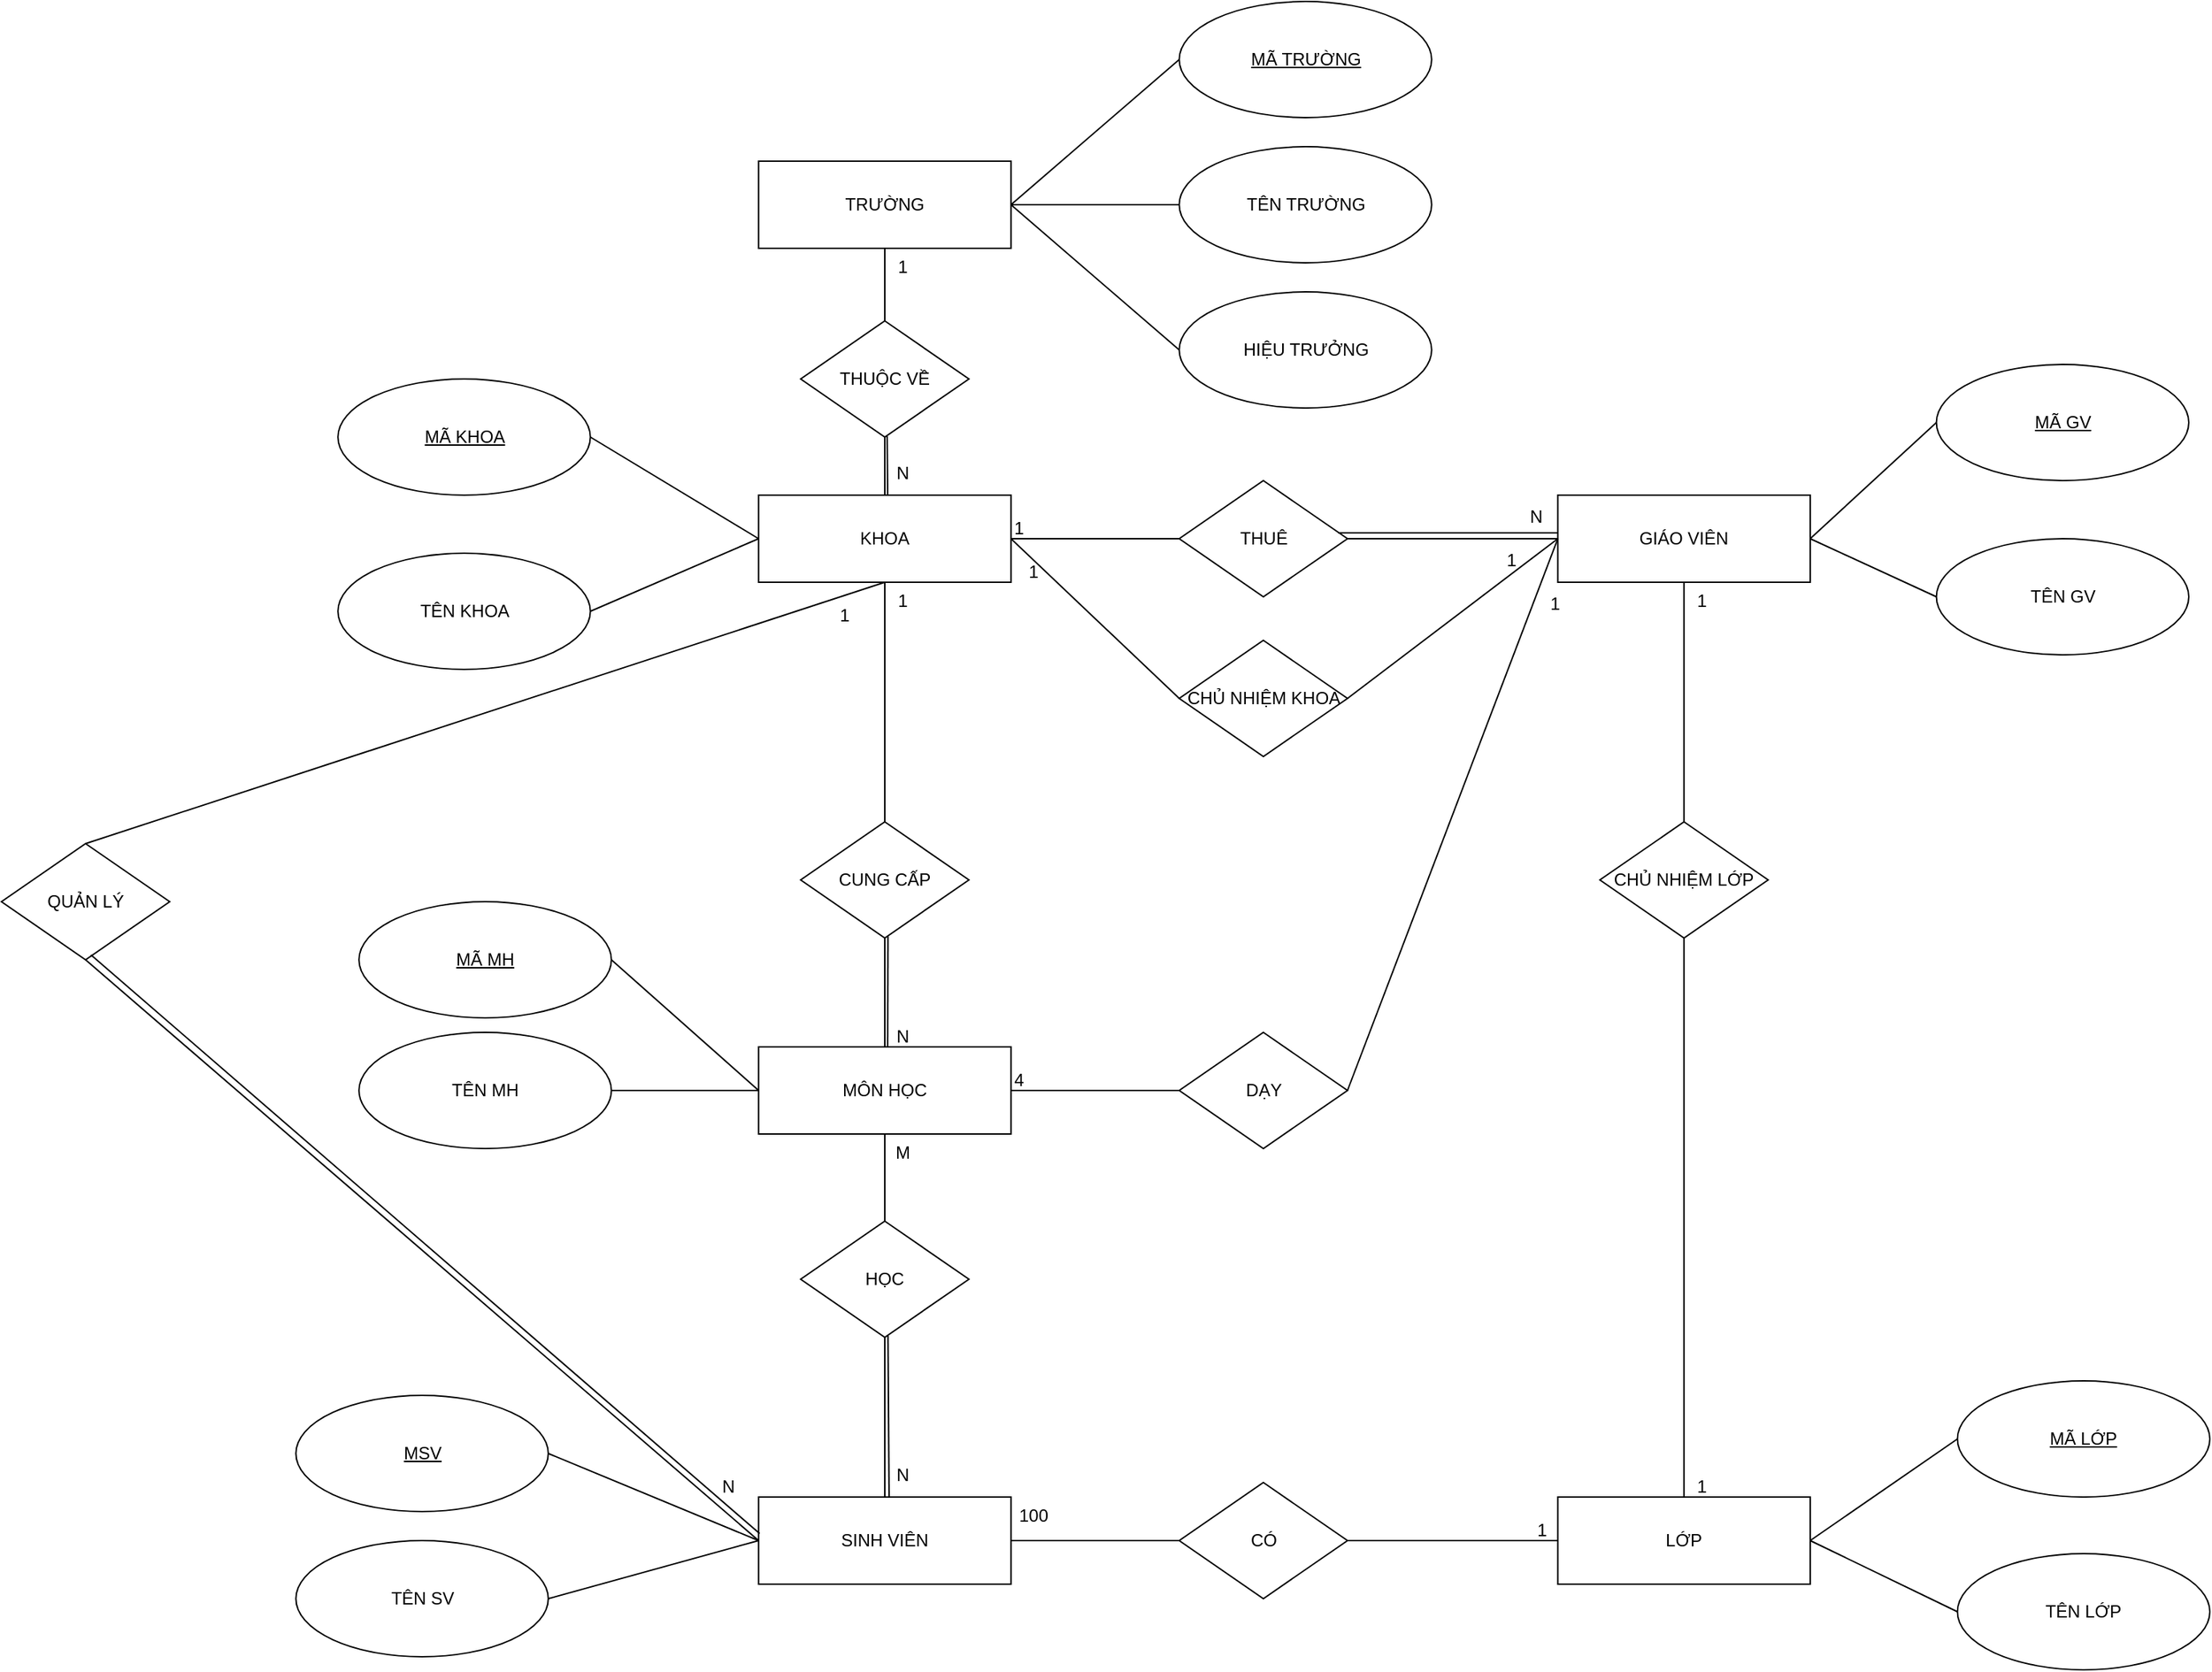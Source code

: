 <mxfile version="21.8.2" type="device">
  <diagram name="Page-1" id="8gxXetZOgu5nL31Qtz_t">
    <mxGraphModel dx="3407" dy="1162" grid="1" gridSize="10" guides="1" tooltips="1" connect="1" arrows="1" fold="1" page="1" pageScale="1" pageWidth="827" pageHeight="1169" math="0" shadow="0">
      <root>
        <mxCell id="0" />
        <mxCell id="1" parent="0" />
        <mxCell id="M1WHz1mQ-P7SR8G3ef1P-63" value="" style="group" vertex="1" connectable="0" parent="1">
          <mxGeometry x="-760" width="1520" height="1149" as="geometry" />
        </mxCell>
        <mxCell id="M1WHz1mQ-P7SR8G3ef1P-1" value="TRƯỜNG" style="rounded=0;whiteSpace=wrap;html=1;" vertex="1" parent="M1WHz1mQ-P7SR8G3ef1P-63">
          <mxGeometry x="521.143" y="110" width="173.714" height="60" as="geometry" />
        </mxCell>
        <mxCell id="M1WHz1mQ-P7SR8G3ef1P-3" value="TÊN TRƯỜNG" style="ellipse;whiteSpace=wrap;html=1;" vertex="1" parent="M1WHz1mQ-P7SR8G3ef1P-63">
          <mxGeometry x="810.667" y="100" width="173.714" height="80" as="geometry" />
        </mxCell>
        <mxCell id="M1WHz1mQ-P7SR8G3ef1P-4" value="MÃ TRƯỜNG" style="ellipse;whiteSpace=wrap;html=1;align=center;fontStyle=4;" vertex="1" parent="M1WHz1mQ-P7SR8G3ef1P-63">
          <mxGeometry x="810.667" width="173.714" height="80" as="geometry" />
        </mxCell>
        <mxCell id="M1WHz1mQ-P7SR8G3ef1P-5" value="" style="endArrow=none;html=1;rounded=0;entryX=0;entryY=0.5;entryDx=0;entryDy=0;exitX=1;exitY=0.5;exitDx=0;exitDy=0;" edge="1" parent="M1WHz1mQ-P7SR8G3ef1P-63" source="M1WHz1mQ-P7SR8G3ef1P-1" target="M1WHz1mQ-P7SR8G3ef1P-4">
          <mxGeometry width="50" height="50" relative="1" as="geometry">
            <mxPoint x="709.333" y="190" as="sourcePoint" />
            <mxPoint x="781.714" y="140" as="targetPoint" />
            <Array as="points" />
          </mxGeometry>
        </mxCell>
        <mxCell id="M1WHz1mQ-P7SR8G3ef1P-6" value="" style="endArrow=none;html=1;rounded=0;entryX=0;entryY=0.5;entryDx=0;entryDy=0;exitX=1;exitY=0.5;exitDx=0;exitDy=0;" edge="1" parent="M1WHz1mQ-P7SR8G3ef1P-63" source="M1WHz1mQ-P7SR8G3ef1P-1" target="M1WHz1mQ-P7SR8G3ef1P-3">
          <mxGeometry width="50" height="50" relative="1" as="geometry">
            <mxPoint x="723.81" y="190" as="sourcePoint" />
            <mxPoint x="796.19" y="140" as="targetPoint" />
          </mxGeometry>
        </mxCell>
        <mxCell id="M1WHz1mQ-P7SR8G3ef1P-7" value="HIỆU TRƯỞNG" style="ellipse;whiteSpace=wrap;html=1;" vertex="1" parent="M1WHz1mQ-P7SR8G3ef1P-63">
          <mxGeometry x="810.667" y="200" width="173.714" height="80" as="geometry" />
        </mxCell>
        <mxCell id="M1WHz1mQ-P7SR8G3ef1P-8" value="" style="endArrow=none;html=1;rounded=0;entryX=0;entryY=0.5;entryDx=0;entryDy=0;exitX=1;exitY=0.5;exitDx=0;exitDy=0;" edge="1" parent="M1WHz1mQ-P7SR8G3ef1P-63" source="M1WHz1mQ-P7SR8G3ef1P-1" target="M1WHz1mQ-P7SR8G3ef1P-7">
          <mxGeometry width="50" height="50" relative="1" as="geometry">
            <mxPoint x="680.381" y="240" as="sourcePoint" />
            <mxPoint x="752.762" y="190" as="targetPoint" />
          </mxGeometry>
        </mxCell>
        <mxCell id="M1WHz1mQ-P7SR8G3ef1P-9" value="KHOA" style="rounded=0;whiteSpace=wrap;html=1;" vertex="1" parent="M1WHz1mQ-P7SR8G3ef1P-63">
          <mxGeometry x="521.143" y="340" width="173.714" height="60" as="geometry" />
        </mxCell>
        <mxCell id="M1WHz1mQ-P7SR8G3ef1P-11" value="TÊN KHOA" style="ellipse;whiteSpace=wrap;html=1;" vertex="1" parent="M1WHz1mQ-P7SR8G3ef1P-63">
          <mxGeometry x="231.619" y="380" width="173.714" height="80" as="geometry" />
        </mxCell>
        <mxCell id="M1WHz1mQ-P7SR8G3ef1P-12" value="MÃ KHOA" style="ellipse;whiteSpace=wrap;html=1;align=center;fontStyle=4;" vertex="1" parent="M1WHz1mQ-P7SR8G3ef1P-63">
          <mxGeometry x="231.619" y="260" width="173.714" height="80" as="geometry" />
        </mxCell>
        <mxCell id="M1WHz1mQ-P7SR8G3ef1P-13" value="" style="endArrow=none;html=1;rounded=0;exitX=1;exitY=0.5;exitDx=0;exitDy=0;entryX=0;entryY=0.5;entryDx=0;entryDy=0;" edge="1" parent="M1WHz1mQ-P7SR8G3ef1P-63" source="M1WHz1mQ-P7SR8G3ef1P-12" target="M1WHz1mQ-P7SR8G3ef1P-9">
          <mxGeometry width="50" height="50" relative="1" as="geometry">
            <mxPoint x="434.286" y="290" as="sourcePoint" />
            <mxPoint x="506.667" y="240" as="targetPoint" />
          </mxGeometry>
        </mxCell>
        <mxCell id="M1WHz1mQ-P7SR8G3ef1P-14" value="" style="endArrow=none;html=1;rounded=0;exitX=1;exitY=0.5;exitDx=0;exitDy=0;entryX=0;entryY=0.5;entryDx=0;entryDy=0;" edge="1" parent="M1WHz1mQ-P7SR8G3ef1P-63" source="M1WHz1mQ-P7SR8G3ef1P-11" target="M1WHz1mQ-P7SR8G3ef1P-9">
          <mxGeometry width="50" height="50" relative="1" as="geometry">
            <mxPoint x="434.286" y="420" as="sourcePoint" />
            <mxPoint x="506.667" y="370" as="targetPoint" />
          </mxGeometry>
        </mxCell>
        <mxCell id="M1WHz1mQ-P7SR8G3ef1P-20" value="GIÁO VIÊN" style="rounded=0;whiteSpace=wrap;html=1;" vertex="1" parent="M1WHz1mQ-P7SR8G3ef1P-63">
          <mxGeometry x="1071.238" y="340" width="173.714" height="60" as="geometry" />
        </mxCell>
        <mxCell id="M1WHz1mQ-P7SR8G3ef1P-21" value="MÃ GV" style="ellipse;whiteSpace=wrap;html=1;align=center;fontStyle=4;" vertex="1" parent="M1WHz1mQ-P7SR8G3ef1P-63">
          <mxGeometry x="1331.81" y="250" width="173.714" height="80" as="geometry" />
        </mxCell>
        <mxCell id="M1WHz1mQ-P7SR8G3ef1P-22" value="TÊN GV" style="ellipse;whiteSpace=wrap;html=1;" vertex="1" parent="M1WHz1mQ-P7SR8G3ef1P-63">
          <mxGeometry x="1331.81" y="370" width="173.714" height="80" as="geometry" />
        </mxCell>
        <mxCell id="M1WHz1mQ-P7SR8G3ef1P-23" value="" style="endArrow=none;html=1;rounded=0;entryX=0;entryY=0.5;entryDx=0;entryDy=0;exitX=1;exitY=0.5;exitDx=0;exitDy=0;" edge="1" parent="M1WHz1mQ-P7SR8G3ef1P-63" source="M1WHz1mQ-P7SR8G3ef1P-20" target="M1WHz1mQ-P7SR8G3ef1P-21">
          <mxGeometry width="50" height="50" relative="1" as="geometry">
            <mxPoint x="1187.048" y="380" as="sourcePoint" />
            <mxPoint x="1259.429" y="330" as="targetPoint" />
          </mxGeometry>
        </mxCell>
        <mxCell id="M1WHz1mQ-P7SR8G3ef1P-24" value="" style="endArrow=none;html=1;rounded=0;entryX=1;entryY=0.5;entryDx=0;entryDy=0;exitX=0;exitY=0.5;exitDx=0;exitDy=0;" edge="1" parent="M1WHz1mQ-P7SR8G3ef1P-63" source="M1WHz1mQ-P7SR8G3ef1P-22" target="M1WHz1mQ-P7SR8G3ef1P-20">
          <mxGeometry width="50" height="50" relative="1" as="geometry">
            <mxPoint x="1216" y="400" as="sourcePoint" />
            <mxPoint x="1288.381" y="350" as="targetPoint" />
          </mxGeometry>
        </mxCell>
        <mxCell id="M1WHz1mQ-P7SR8G3ef1P-25" value="THUÊ" style="rhombus;whiteSpace=wrap;html=1;" vertex="1" parent="M1WHz1mQ-P7SR8G3ef1P-63">
          <mxGeometry x="810.667" y="330" width="115.81" height="80" as="geometry" />
        </mxCell>
        <mxCell id="M1WHz1mQ-P7SR8G3ef1P-26" value="" style="endArrow=none;html=1;rounded=0;entryX=0;entryY=0.5;entryDx=0;entryDy=0;exitX=1;exitY=0.5;exitDx=0;exitDy=0;" edge="1" parent="M1WHz1mQ-P7SR8G3ef1P-63" source="M1WHz1mQ-P7SR8G3ef1P-9" target="M1WHz1mQ-P7SR8G3ef1P-25">
          <mxGeometry width="50" height="50" relative="1" as="geometry">
            <mxPoint x="723.81" y="440" as="sourcePoint" />
            <mxPoint x="796.19" y="390" as="targetPoint" />
          </mxGeometry>
        </mxCell>
        <mxCell id="M1WHz1mQ-P7SR8G3ef1P-27" value="" style="endArrow=none;html=1;rounded=0;entryX=0;entryY=0.5;entryDx=0;entryDy=0;exitX=1;exitY=0.5;exitDx=0;exitDy=0;" edge="1" parent="M1WHz1mQ-P7SR8G3ef1P-63" source="M1WHz1mQ-P7SR8G3ef1P-25" target="M1WHz1mQ-P7SR8G3ef1P-20">
          <mxGeometry width="50" height="50" relative="1" as="geometry">
            <mxPoint x="912.0" y="440" as="sourcePoint" />
            <mxPoint x="984.381" y="390" as="targetPoint" />
          </mxGeometry>
        </mxCell>
        <mxCell id="M1WHz1mQ-P7SR8G3ef1P-28" value="THUỘC VỀ" style="rhombus;whiteSpace=wrap;html=1;" vertex="1" parent="M1WHz1mQ-P7SR8G3ef1P-63">
          <mxGeometry x="550.095" y="220" width="115.81" height="80" as="geometry" />
        </mxCell>
        <mxCell id="M1WHz1mQ-P7SR8G3ef1P-29" value="" style="endArrow=none;html=1;rounded=0;entryX=0.5;entryY=1;entryDx=0;entryDy=0;exitX=0.5;exitY=0;exitDx=0;exitDy=0;" edge="1" parent="M1WHz1mQ-P7SR8G3ef1P-63" source="M1WHz1mQ-P7SR8G3ef1P-28" target="M1WHz1mQ-P7SR8G3ef1P-1">
          <mxGeometry width="50" height="50" relative="1" as="geometry">
            <mxPoint x="535.619" y="230" as="sourcePoint" />
            <mxPoint x="608" y="180" as="targetPoint" />
          </mxGeometry>
        </mxCell>
        <mxCell id="M1WHz1mQ-P7SR8G3ef1P-30" value="" style="endArrow=none;html=1;rounded=0;exitX=0.5;exitY=0;exitDx=0;exitDy=0;entryX=0.5;entryY=1;entryDx=0;entryDy=0;" edge="1" parent="M1WHz1mQ-P7SR8G3ef1P-63" source="M1WHz1mQ-P7SR8G3ef1P-9" target="M1WHz1mQ-P7SR8G3ef1P-28">
          <mxGeometry width="50" height="50" relative="1" as="geometry">
            <mxPoint x="564.571" y="340" as="sourcePoint" />
            <mxPoint x="636.952" y="290" as="targetPoint" />
          </mxGeometry>
        </mxCell>
        <mxCell id="M1WHz1mQ-P7SR8G3ef1P-31" value="" style="group" vertex="1" connectable="0" parent="M1WHz1mQ-P7SR8G3ef1P-63">
          <mxGeometry x="231.619" y="640" width="463.238" height="280" as="geometry" />
        </mxCell>
        <mxCell id="M1WHz1mQ-P7SR8G3ef1P-15" value="MÔN HỌC" style="rounded=0;whiteSpace=wrap;html=1;" vertex="1" parent="M1WHz1mQ-P7SR8G3ef1P-31">
          <mxGeometry x="289.524" y="80" width="173.714" height="60" as="geometry" />
        </mxCell>
        <mxCell id="M1WHz1mQ-P7SR8G3ef1P-16" value="TÊN MH" style="ellipse;whiteSpace=wrap;html=1;" vertex="1" parent="M1WHz1mQ-P7SR8G3ef1P-31">
          <mxGeometry x="14.476" y="70" width="173.714" height="80" as="geometry" />
        </mxCell>
        <mxCell id="M1WHz1mQ-P7SR8G3ef1P-19" value="" style="endArrow=none;html=1;rounded=0;entryX=0;entryY=0.5;entryDx=0;entryDy=0;exitX=1;exitY=0.5;exitDx=0;exitDy=0;" edge="1" parent="M1WHz1mQ-P7SR8G3ef1P-31" source="M1WHz1mQ-P7SR8G3ef1P-16" target="M1WHz1mQ-P7SR8G3ef1P-15">
          <mxGeometry width="50" height="50" relative="1" as="geometry">
            <mxPoint x="202.667" y="300" as="sourcePoint" />
            <mxPoint x="275.048" y="250" as="targetPoint" />
          </mxGeometry>
        </mxCell>
        <mxCell id="M1WHz1mQ-P7SR8G3ef1P-46" value="HỌC" style="rhombus;whiteSpace=wrap;html=1;" vertex="1" parent="M1WHz1mQ-P7SR8G3ef1P-31">
          <mxGeometry x="318.476" y="200" width="115.81" height="80" as="geometry" />
        </mxCell>
        <mxCell id="M1WHz1mQ-P7SR8G3ef1P-47" value="" style="endArrow=none;html=1;rounded=0;entryX=0.5;entryY=1;entryDx=0;entryDy=0;exitX=0.5;exitY=0;exitDx=0;exitDy=0;" edge="1" parent="M1WHz1mQ-P7SR8G3ef1P-31" source="M1WHz1mQ-P7SR8G3ef1P-46" target="M1WHz1mQ-P7SR8G3ef1P-15">
          <mxGeometry width="50" height="50" relative="1" as="geometry">
            <mxPoint x="304" y="210" as="sourcePoint" />
            <mxPoint x="376.381" y="160" as="targetPoint" />
          </mxGeometry>
        </mxCell>
        <mxCell id="M1WHz1mQ-P7SR8G3ef1P-68" value="" style="endArrow=none;html=1;rounded=0;entryX=0.519;entryY=0.986;entryDx=0;entryDy=0;entryPerimeter=0;" edge="1" parent="M1WHz1mQ-P7SR8G3ef1P-31" target="M1WHz1mQ-P7SR8G3ef1P-35">
          <mxGeometry width="50" height="50" relative="1" as="geometry">
            <mxPoint x="378.381" y="80" as="sourcePoint" />
            <mxPoint x="428.381" y="10" as="targetPoint" />
          </mxGeometry>
        </mxCell>
        <mxCell id="M1WHz1mQ-P7SR8G3ef1P-32" value="CHỦ NHIỆM KHOA" style="rhombus;whiteSpace=wrap;html=1;" vertex="1" parent="M1WHz1mQ-P7SR8G3ef1P-63">
          <mxGeometry x="810.667" y="440" width="115.81" height="80" as="geometry" />
        </mxCell>
        <mxCell id="M1WHz1mQ-P7SR8G3ef1P-33" value="" style="endArrow=none;html=1;rounded=0;exitX=1;exitY=0.5;exitDx=0;exitDy=0;entryX=0;entryY=0.5;entryDx=0;entryDy=0;" edge="1" parent="M1WHz1mQ-P7SR8G3ef1P-63" source="M1WHz1mQ-P7SR8G3ef1P-9" target="M1WHz1mQ-P7SR8G3ef1P-32">
          <mxGeometry width="50" height="50" relative="1" as="geometry">
            <mxPoint x="709.333" y="470" as="sourcePoint" />
            <mxPoint x="781.714" y="420" as="targetPoint" />
          </mxGeometry>
        </mxCell>
        <mxCell id="M1WHz1mQ-P7SR8G3ef1P-34" value="" style="endArrow=none;html=1;rounded=0;entryX=0;entryY=0.5;entryDx=0;entryDy=0;exitX=1;exitY=0.5;exitDx=0;exitDy=0;" edge="1" parent="M1WHz1mQ-P7SR8G3ef1P-63" source="M1WHz1mQ-P7SR8G3ef1P-32" target="M1WHz1mQ-P7SR8G3ef1P-20">
          <mxGeometry width="50" height="50" relative="1" as="geometry">
            <mxPoint x="926.476" y="440" as="sourcePoint" />
            <mxPoint x="998.857" y="390" as="targetPoint" />
          </mxGeometry>
        </mxCell>
        <mxCell id="M1WHz1mQ-P7SR8G3ef1P-35" value="CUNG CẤP" style="rhombus;whiteSpace=wrap;html=1;" vertex="1" parent="M1WHz1mQ-P7SR8G3ef1P-63">
          <mxGeometry x="550.095" y="565" width="115.81" height="80" as="geometry" />
        </mxCell>
        <mxCell id="M1WHz1mQ-P7SR8G3ef1P-36" value="" style="endArrow=none;html=1;rounded=0;entryX=0.5;entryY=1;entryDx=0;entryDy=0;exitX=0.5;exitY=0;exitDx=0;exitDy=0;" edge="1" parent="M1WHz1mQ-P7SR8G3ef1P-63" source="M1WHz1mQ-P7SR8G3ef1P-35" target="M1WHz1mQ-P7SR8G3ef1P-9">
          <mxGeometry width="50" height="50" relative="1" as="geometry">
            <mxPoint x="521.143" y="490" as="sourcePoint" />
            <mxPoint x="593.524" y="440" as="targetPoint" />
          </mxGeometry>
        </mxCell>
        <mxCell id="M1WHz1mQ-P7SR8G3ef1P-37" value="" style="endArrow=none;html=1;rounded=0;entryX=0.5;entryY=1;entryDx=0;entryDy=0;exitX=0.5;exitY=0;exitDx=0;exitDy=0;" edge="1" parent="M1WHz1mQ-P7SR8G3ef1P-63" source="M1WHz1mQ-P7SR8G3ef1P-15" target="M1WHz1mQ-P7SR8G3ef1P-35">
          <mxGeometry width="50" height="50" relative="1" as="geometry">
            <mxPoint x="521.143" y="680" as="sourcePoint" />
            <mxPoint x="593.524" y="630" as="targetPoint" />
          </mxGeometry>
        </mxCell>
        <mxCell id="M1WHz1mQ-P7SR8G3ef1P-38" value="QUẢN LÝ" style="rhombus;whiteSpace=wrap;html=1;" vertex="1" parent="M1WHz1mQ-P7SR8G3ef1P-63">
          <mxGeometry y="580" width="115.81" height="80" as="geometry" />
        </mxCell>
        <mxCell id="M1WHz1mQ-P7SR8G3ef1P-39" value="" style="endArrow=none;html=1;rounded=0;exitX=0.5;exitY=0;exitDx=0;exitDy=0;entryX=0.5;entryY=1;entryDx=0;entryDy=0;" edge="1" parent="M1WHz1mQ-P7SR8G3ef1P-63" source="M1WHz1mQ-P7SR8G3ef1P-38" target="M1WHz1mQ-P7SR8G3ef1P-9">
          <mxGeometry width="50" height="50" relative="1" as="geometry">
            <mxPoint x="173.714" y="570" as="sourcePoint" />
            <mxPoint x="246.095" y="520" as="targetPoint" />
          </mxGeometry>
        </mxCell>
        <mxCell id="M1WHz1mQ-P7SR8G3ef1P-40" value="" style="endArrow=none;html=1;rounded=0;entryX=0.5;entryY=1;entryDx=0;entryDy=0;exitX=0;exitY=0.5;exitDx=0;exitDy=0;" edge="1" parent="M1WHz1mQ-P7SR8G3ef1P-63" source="M1WHz1mQ-P7SR8G3ef1P-41" target="M1WHz1mQ-P7SR8G3ef1P-38">
          <mxGeometry width="50" height="50" relative="1" as="geometry">
            <mxPoint x="57.905" y="770" as="sourcePoint" />
            <mxPoint x="130.286" y="720" as="targetPoint" />
          </mxGeometry>
        </mxCell>
        <mxCell id="M1WHz1mQ-P7SR8G3ef1P-41" value="SINH VIÊN" style="rounded=0;whiteSpace=wrap;html=1;" vertex="1" parent="M1WHz1mQ-P7SR8G3ef1P-63">
          <mxGeometry x="521.143" y="1030" width="173.714" height="60" as="geometry" />
        </mxCell>
        <mxCell id="M1WHz1mQ-P7SR8G3ef1P-42" value="TÊN SV" style="ellipse;whiteSpace=wrap;html=1;" vertex="1" parent="M1WHz1mQ-P7SR8G3ef1P-63">
          <mxGeometry x="202.667" y="1060" width="173.714" height="80" as="geometry" />
        </mxCell>
        <mxCell id="M1WHz1mQ-P7SR8G3ef1P-43" value="MSV" style="ellipse;whiteSpace=wrap;html=1;align=center;fontStyle=4;" vertex="1" parent="M1WHz1mQ-P7SR8G3ef1P-63">
          <mxGeometry x="202.667" y="960" width="173.714" height="80" as="geometry" />
        </mxCell>
        <mxCell id="M1WHz1mQ-P7SR8G3ef1P-44" value="" style="endArrow=none;html=1;rounded=0;exitX=1;exitY=0.5;exitDx=0;exitDy=0;entryX=0;entryY=0.5;entryDx=0;entryDy=0;" edge="1" parent="M1WHz1mQ-P7SR8G3ef1P-63" source="M1WHz1mQ-P7SR8G3ef1P-43" target="M1WHz1mQ-P7SR8G3ef1P-41">
          <mxGeometry width="50" height="50" relative="1" as="geometry">
            <mxPoint x="405.333" y="1040" as="sourcePoint" />
            <mxPoint x="477.714" y="990" as="targetPoint" />
          </mxGeometry>
        </mxCell>
        <mxCell id="M1WHz1mQ-P7SR8G3ef1P-45" value="" style="endArrow=none;html=1;rounded=0;entryX=0;entryY=0.5;entryDx=0;entryDy=0;exitX=1;exitY=0.5;exitDx=0;exitDy=0;" edge="1" parent="M1WHz1mQ-P7SR8G3ef1P-63" source="M1WHz1mQ-P7SR8G3ef1P-42" target="M1WHz1mQ-P7SR8G3ef1P-41">
          <mxGeometry width="50" height="50" relative="1" as="geometry">
            <mxPoint x="419.81" y="1130" as="sourcePoint" />
            <mxPoint x="492.19" y="1080" as="targetPoint" />
          </mxGeometry>
        </mxCell>
        <mxCell id="M1WHz1mQ-P7SR8G3ef1P-48" value="" style="endArrow=none;html=1;rounded=0;entryX=0.5;entryY=1;entryDx=0;entryDy=0;exitX=0.5;exitY=0;exitDx=0;exitDy=0;" edge="1" parent="M1WHz1mQ-P7SR8G3ef1P-63" source="M1WHz1mQ-P7SR8G3ef1P-41" target="M1WHz1mQ-P7SR8G3ef1P-46">
          <mxGeometry width="50" height="50" relative="1" as="geometry">
            <mxPoint x="492.19" y="1030" as="sourcePoint" />
            <mxPoint x="564.571" y="980" as="targetPoint" />
          </mxGeometry>
        </mxCell>
        <mxCell id="M1WHz1mQ-P7SR8G3ef1P-17" value="MÃ MH" style="ellipse;whiteSpace=wrap;html=1;align=center;fontStyle=4;" vertex="1" parent="M1WHz1mQ-P7SR8G3ef1P-63">
          <mxGeometry x="246.095" y="620" width="173.714" height="80" as="geometry" />
        </mxCell>
        <mxCell id="M1WHz1mQ-P7SR8G3ef1P-18" value="" style="endArrow=none;html=1;rounded=0;exitX=1;exitY=0.5;exitDx=0;exitDy=0;entryX=0;entryY=0.5;entryDx=0;entryDy=0;" edge="1" parent="M1WHz1mQ-P7SR8G3ef1P-63" source="M1WHz1mQ-P7SR8G3ef1P-17" target="M1WHz1mQ-P7SR8G3ef1P-15">
          <mxGeometry width="50" height="50" relative="1" as="geometry">
            <mxPoint x="463.238" y="750" as="sourcePoint" />
            <mxPoint x="535.619" y="700" as="targetPoint" />
          </mxGeometry>
        </mxCell>
        <mxCell id="M1WHz1mQ-P7SR8G3ef1P-49" value="DẠY" style="rhombus;whiteSpace=wrap;html=1;" vertex="1" parent="M1WHz1mQ-P7SR8G3ef1P-63">
          <mxGeometry x="810.667" y="710" width="115.81" height="80" as="geometry" />
        </mxCell>
        <mxCell id="M1WHz1mQ-P7SR8G3ef1P-50" value="" style="endArrow=none;html=1;rounded=0;entryX=0;entryY=0.5;entryDx=0;entryDy=0;exitX=1;exitY=0.5;exitDx=0;exitDy=0;" edge="1" parent="M1WHz1mQ-P7SR8G3ef1P-63" source="M1WHz1mQ-P7SR8G3ef1P-49" target="M1WHz1mQ-P7SR8G3ef1P-20">
          <mxGeometry width="50" height="50" relative="1" as="geometry">
            <mxPoint x="969.905" y="600" as="sourcePoint" />
            <mxPoint x="1042.286" y="550" as="targetPoint" />
          </mxGeometry>
        </mxCell>
        <mxCell id="M1WHz1mQ-P7SR8G3ef1P-51" value="" style="endArrow=none;html=1;rounded=0;entryX=0;entryY=0.5;entryDx=0;entryDy=0;exitX=1;exitY=0.5;exitDx=0;exitDy=0;" edge="1" parent="M1WHz1mQ-P7SR8G3ef1P-63" source="M1WHz1mQ-P7SR8G3ef1P-15" target="M1WHz1mQ-P7SR8G3ef1P-49">
          <mxGeometry width="50" height="50" relative="1" as="geometry">
            <mxPoint x="723.81" y="830" as="sourcePoint" />
            <mxPoint x="796.19" y="780" as="targetPoint" />
          </mxGeometry>
        </mxCell>
        <mxCell id="M1WHz1mQ-P7SR8G3ef1P-52" value="LỚP" style="rounded=0;whiteSpace=wrap;html=1;" vertex="1" parent="M1WHz1mQ-P7SR8G3ef1P-63">
          <mxGeometry x="1071.238" y="1030" width="173.714" height="60" as="geometry" />
        </mxCell>
        <mxCell id="M1WHz1mQ-P7SR8G3ef1P-53" value="MÃ LỚP" style="ellipse;whiteSpace=wrap;html=1;align=center;fontStyle=4;" vertex="1" parent="M1WHz1mQ-P7SR8G3ef1P-63">
          <mxGeometry x="1346.286" y="950" width="173.714" height="80" as="geometry" />
        </mxCell>
        <mxCell id="M1WHz1mQ-P7SR8G3ef1P-54" value="TÊN LỚP" style="ellipse;whiteSpace=wrap;html=1;" vertex="1" parent="M1WHz1mQ-P7SR8G3ef1P-63">
          <mxGeometry x="1346.286" y="1069" width="173.714" height="80" as="geometry" />
        </mxCell>
        <mxCell id="M1WHz1mQ-P7SR8G3ef1P-55" value="" style="endArrow=none;html=1;rounded=0;entryX=0;entryY=0.5;entryDx=0;entryDy=0;exitX=1;exitY=0.5;exitDx=0;exitDy=0;" edge="1" parent="M1WHz1mQ-P7SR8G3ef1P-63" source="M1WHz1mQ-P7SR8G3ef1P-52" target="M1WHz1mQ-P7SR8G3ef1P-53">
          <mxGeometry width="50" height="50" relative="1" as="geometry">
            <mxPoint x="1172.571" y="780" as="sourcePoint" />
            <mxPoint x="1244.952" y="730" as="targetPoint" />
          </mxGeometry>
        </mxCell>
        <mxCell id="M1WHz1mQ-P7SR8G3ef1P-56" value="" style="endArrow=none;html=1;rounded=0;entryX=0;entryY=0.5;entryDx=0;entryDy=0;exitX=1;exitY=0.5;exitDx=0;exitDy=0;" edge="1" parent="M1WHz1mQ-P7SR8G3ef1P-63" source="M1WHz1mQ-P7SR8G3ef1P-52" target="M1WHz1mQ-P7SR8G3ef1P-54">
          <mxGeometry width="50" height="50" relative="1" as="geometry">
            <mxPoint x="1158.095" y="960" as="sourcePoint" />
            <mxPoint x="1230.476" y="910" as="targetPoint" />
          </mxGeometry>
        </mxCell>
        <mxCell id="M1WHz1mQ-P7SR8G3ef1P-57" value="CHỦ NHIỆM LỚP" style="rhombus;whiteSpace=wrap;html=1;" vertex="1" parent="M1WHz1mQ-P7SR8G3ef1P-63">
          <mxGeometry x="1100.19" y="565" width="115.81" height="80" as="geometry" />
        </mxCell>
        <mxCell id="M1WHz1mQ-P7SR8G3ef1P-58" value="" style="endArrow=none;html=1;rounded=0;entryX=0.5;entryY=1;entryDx=0;entryDy=0;exitX=0.5;exitY=0;exitDx=0;exitDy=0;" edge="1" parent="M1WHz1mQ-P7SR8G3ef1P-63" source="M1WHz1mQ-P7SR8G3ef1P-57" target="M1WHz1mQ-P7SR8G3ef1P-20">
          <mxGeometry width="50" height="50" relative="1" as="geometry">
            <mxPoint x="1114.667" y="530" as="sourcePoint" />
            <mxPoint x="1187.048" y="480" as="targetPoint" />
          </mxGeometry>
        </mxCell>
        <mxCell id="M1WHz1mQ-P7SR8G3ef1P-59" value="" style="endArrow=none;html=1;rounded=0;entryX=0.5;entryY=1;entryDx=0;entryDy=0;exitX=0.5;exitY=0;exitDx=0;exitDy=0;" edge="1" parent="M1WHz1mQ-P7SR8G3ef1P-63" source="M1WHz1mQ-P7SR8G3ef1P-52" target="M1WHz1mQ-P7SR8G3ef1P-57">
          <mxGeometry width="50" height="50" relative="1" as="geometry">
            <mxPoint x="1100.19" y="710" as="sourcePoint" />
            <mxPoint x="1172.571" y="660" as="targetPoint" />
          </mxGeometry>
        </mxCell>
        <mxCell id="M1WHz1mQ-P7SR8G3ef1P-60" value="CÓ" style="rhombus;whiteSpace=wrap;html=1;" vertex="1" parent="M1WHz1mQ-P7SR8G3ef1P-63">
          <mxGeometry x="810.667" y="1020" width="115.81" height="80" as="geometry" />
        </mxCell>
        <mxCell id="M1WHz1mQ-P7SR8G3ef1P-61" value="" style="endArrow=none;html=1;rounded=0;entryX=0;entryY=0.5;entryDx=0;entryDy=0;exitX=1;exitY=0.5;exitDx=0;exitDy=0;" edge="1" parent="M1WHz1mQ-P7SR8G3ef1P-63" source="M1WHz1mQ-P7SR8G3ef1P-41" target="M1WHz1mQ-P7SR8G3ef1P-60">
          <mxGeometry width="50" height="50" relative="1" as="geometry">
            <mxPoint x="723.81" y="1100" as="sourcePoint" />
            <mxPoint x="796.19" y="1050" as="targetPoint" />
          </mxGeometry>
        </mxCell>
        <mxCell id="M1WHz1mQ-P7SR8G3ef1P-62" value="" style="endArrow=none;html=1;rounded=0;entryX=0;entryY=0.5;entryDx=0;entryDy=0;exitX=1;exitY=0.5;exitDx=0;exitDy=0;" edge="1" parent="M1WHz1mQ-P7SR8G3ef1P-63" source="M1WHz1mQ-P7SR8G3ef1P-60" target="M1WHz1mQ-P7SR8G3ef1P-52">
          <mxGeometry width="50" height="50" relative="1" as="geometry">
            <mxPoint x="955.429" y="1090" as="sourcePoint" />
            <mxPoint x="1027.81" y="1040" as="targetPoint" />
          </mxGeometry>
        </mxCell>
        <mxCell id="M1WHz1mQ-P7SR8G3ef1P-64" value="1" style="text;html=1;align=center;verticalAlign=middle;resizable=0;points=[];autosize=1;strokeColor=none;fillColor=none;" vertex="1" parent="M1WHz1mQ-P7SR8G3ef1P-63">
          <mxGeometry x="605" y="168" width="30" height="30" as="geometry" />
        </mxCell>
        <mxCell id="M1WHz1mQ-P7SR8G3ef1P-66" value="" style="endArrow=none;html=1;rounded=0;entryX=0.514;entryY=0.992;entryDx=0;entryDy=0;entryPerimeter=0;" edge="1" parent="M1WHz1mQ-P7SR8G3ef1P-63" target="M1WHz1mQ-P7SR8G3ef1P-28">
          <mxGeometry width="50" height="50" relative="1" as="geometry">
            <mxPoint x="610" y="340" as="sourcePoint" />
            <mxPoint x="700" y="280" as="targetPoint" />
          </mxGeometry>
        </mxCell>
        <mxCell id="M1WHz1mQ-P7SR8G3ef1P-65" value="N" style="text;html=1;align=center;verticalAlign=middle;resizable=0;points=[];autosize=1;strokeColor=none;fillColor=none;" vertex="1" parent="M1WHz1mQ-P7SR8G3ef1P-63">
          <mxGeometry x="605" y="310" width="30" height="30" as="geometry" />
        </mxCell>
        <mxCell id="M1WHz1mQ-P7SR8G3ef1P-70" value="" style="endArrow=none;html=1;rounded=0;entryX=-0.002;entryY=0.434;entryDx=0;entryDy=0;entryPerimeter=0;" edge="1" parent="M1WHz1mQ-P7SR8G3ef1P-63" target="M1WHz1mQ-P7SR8G3ef1P-20">
          <mxGeometry width="50" height="50" relative="1" as="geometry">
            <mxPoint x="920" y="366" as="sourcePoint" />
            <mxPoint x="1000" y="310" as="targetPoint" />
          </mxGeometry>
        </mxCell>
        <mxCell id="M1WHz1mQ-P7SR8G3ef1P-72" value="N" style="text;html=1;align=center;verticalAlign=middle;resizable=0;points=[];autosize=1;strokeColor=none;fillColor=none;" vertex="1" parent="M1WHz1mQ-P7SR8G3ef1P-63">
          <mxGeometry x="1041.24" y="340" width="30" height="30" as="geometry" />
        </mxCell>
        <mxCell id="M1WHz1mQ-P7SR8G3ef1P-74" value="&lt;blockquote style=&quot;margin: 0 0 0 40px; border: none; padding: 0px;&quot;&gt;1&lt;/blockquote&gt;" style="text;html=1;align=center;verticalAlign=middle;resizable=0;points=[];autosize=1;strokeColor=none;fillColor=none;" vertex="1" parent="M1WHz1mQ-P7SR8G3ef1P-63">
          <mxGeometry x="984.38" y="370" width="70" height="30" as="geometry" />
        </mxCell>
        <mxCell id="M1WHz1mQ-P7SR8G3ef1P-75" value="1" style="text;html=1;align=center;verticalAlign=middle;resizable=0;points=[];autosize=1;strokeColor=none;fillColor=none;" vertex="1" parent="M1WHz1mQ-P7SR8G3ef1P-63">
          <mxGeometry x="1054.38" y="400" width="30" height="30" as="geometry" />
        </mxCell>
        <mxCell id="M1WHz1mQ-P7SR8G3ef1P-78" value="N" style="text;html=1;align=center;verticalAlign=middle;resizable=0;points=[];autosize=1;strokeColor=none;fillColor=none;" vertex="1" parent="M1WHz1mQ-P7SR8G3ef1P-63">
          <mxGeometry x="605" y="1000" width="30" height="30" as="geometry" />
        </mxCell>
        <mxCell id="M1WHz1mQ-P7SR8G3ef1P-79" value="" style="endArrow=none;html=1;rounded=0;exitX=0.517;exitY=0.007;exitDx=0;exitDy=0;exitPerimeter=0;entryX=0.519;entryY=0.986;entryDx=0;entryDy=0;entryPerimeter=0;" edge="1" parent="M1WHz1mQ-P7SR8G3ef1P-63" source="M1WHz1mQ-P7SR8G3ef1P-41" target="M1WHz1mQ-P7SR8G3ef1P-46">
          <mxGeometry width="50" height="50" relative="1" as="geometry">
            <mxPoint x="610" y="960" as="sourcePoint" />
            <mxPoint x="660" y="910" as="targetPoint" />
          </mxGeometry>
        </mxCell>
        <mxCell id="M1WHz1mQ-P7SR8G3ef1P-82" value="" style="endArrow=none;html=1;rounded=0;entryX=0.532;entryY=0.958;entryDx=0;entryDy=0;entryPerimeter=0;exitX=0.004;exitY=0.419;exitDx=0;exitDy=0;exitPerimeter=0;" edge="1" parent="M1WHz1mQ-P7SR8G3ef1P-63" source="M1WHz1mQ-P7SR8G3ef1P-41" target="M1WHz1mQ-P7SR8G3ef1P-38">
          <mxGeometry width="50" height="50" relative="1" as="geometry">
            <mxPoint x="140" y="700" as="sourcePoint" />
            <mxPoint x="190" y="650" as="targetPoint" />
          </mxGeometry>
        </mxCell>
        <mxCell id="M1WHz1mQ-P7SR8G3ef1P-67" value="1" style="text;html=1;align=center;verticalAlign=middle;resizable=0;points=[];autosize=1;strokeColor=none;fillColor=none;" vertex="1" parent="1">
          <mxGeometry x="-155" y="398" width="30" height="30" as="geometry" />
        </mxCell>
        <mxCell id="M1WHz1mQ-P7SR8G3ef1P-69" value="N" style="text;html=1;align=center;verticalAlign=middle;resizable=0;points=[];autosize=1;strokeColor=none;fillColor=none;" vertex="1" parent="1">
          <mxGeometry x="-155" y="698" width="30" height="30" as="geometry" />
        </mxCell>
        <mxCell id="M1WHz1mQ-P7SR8G3ef1P-71" value="1" style="text;html=1;align=center;verticalAlign=middle;resizable=0;points=[];autosize=1;strokeColor=none;fillColor=none;" vertex="1" parent="1">
          <mxGeometry x="-75" y="348" width="30" height="30" as="geometry" />
        </mxCell>
        <mxCell id="M1WHz1mQ-P7SR8G3ef1P-73" value="1" style="text;html=1;align=center;verticalAlign=middle;resizable=0;points=[];autosize=1;strokeColor=none;fillColor=none;" vertex="1" parent="1">
          <mxGeometry x="-65" y="378" width="30" height="30" as="geometry" />
        </mxCell>
        <mxCell id="M1WHz1mQ-P7SR8G3ef1P-76" value="4" style="text;html=1;align=center;verticalAlign=middle;resizable=0;points=[];autosize=1;strokeColor=none;fillColor=none;" vertex="1" parent="1">
          <mxGeometry x="-75" y="728" width="30" height="30" as="geometry" />
        </mxCell>
        <mxCell id="M1WHz1mQ-P7SR8G3ef1P-77" value="M" style="text;html=1;align=center;verticalAlign=middle;resizable=0;points=[];autosize=1;strokeColor=none;fillColor=none;" vertex="1" parent="1">
          <mxGeometry x="-155" y="778" width="30" height="30" as="geometry" />
        </mxCell>
        <mxCell id="M1WHz1mQ-P7SR8G3ef1P-81" value="1" style="text;html=1;align=center;verticalAlign=middle;resizable=0;points=[];autosize=1;strokeColor=none;fillColor=none;" vertex="1" parent="1">
          <mxGeometry x="-195" y="408" width="30" height="30" as="geometry" />
        </mxCell>
        <mxCell id="M1WHz1mQ-P7SR8G3ef1P-84" value="N" style="text;html=1;align=center;verticalAlign=middle;resizable=0;points=[];autosize=1;strokeColor=none;fillColor=none;" vertex="1" parent="1">
          <mxGeometry x="-275" y="1008" width="30" height="30" as="geometry" />
        </mxCell>
        <mxCell id="M1WHz1mQ-P7SR8G3ef1P-85" value="1" style="text;html=1;align=center;verticalAlign=middle;resizable=0;points=[];autosize=1;strokeColor=none;fillColor=none;" vertex="1" parent="1">
          <mxGeometry x="395" y="398" width="30" height="30" as="geometry" />
        </mxCell>
        <mxCell id="M1WHz1mQ-P7SR8G3ef1P-86" value="1" style="text;html=1;align=center;verticalAlign=middle;resizable=0;points=[];autosize=1;strokeColor=none;fillColor=none;" vertex="1" parent="1">
          <mxGeometry x="395" y="1008" width="30" height="30" as="geometry" />
        </mxCell>
        <mxCell id="M1WHz1mQ-P7SR8G3ef1P-88" value="1" style="text;html=1;align=center;verticalAlign=middle;resizable=0;points=[];autosize=1;strokeColor=none;fillColor=none;" vertex="1" parent="1">
          <mxGeometry x="285" y="1038" width="30" height="30" as="geometry" />
        </mxCell>
        <mxCell id="M1WHz1mQ-P7SR8G3ef1P-89" value="100" style="text;html=1;align=center;verticalAlign=middle;resizable=0;points=[];autosize=1;strokeColor=none;fillColor=none;" vertex="1" parent="1">
          <mxGeometry x="-70" y="1028" width="40" height="30" as="geometry" />
        </mxCell>
      </root>
    </mxGraphModel>
  </diagram>
</mxfile>
